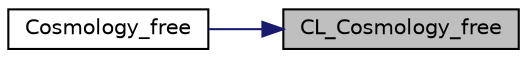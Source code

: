 digraph "CL_Cosmology_free"
{
 // LATEX_PDF_SIZE
  edge [fontname="Helvetica",fontsize="10",labelfontname="Helvetica",labelfontsize="10"];
  node [fontname="Helvetica",fontsize="10",shape=record];
  rankdir="RL";
  Node1 [label="CL_Cosmology_free",height=0.2,width=0.4,color="black", fillcolor="grey75", style="filled", fontcolor="black",tooltip="Free the memory allocated to CLASS cosmology structure."];
  Node1 -> Node2 [dir="back",color="midnightblue",fontsize="10",style="solid",fontname="Helvetica"];
  Node2 [label="Cosmology_free",height=0.2,width=0.4,color="black", fillcolor="white", style="filled",URL="$d6/d32/cosmology_8c.html#a8ddfed4a843beb762df124badc47011e",tooltip="Free the memory allocated to cosmology structure."];
}
